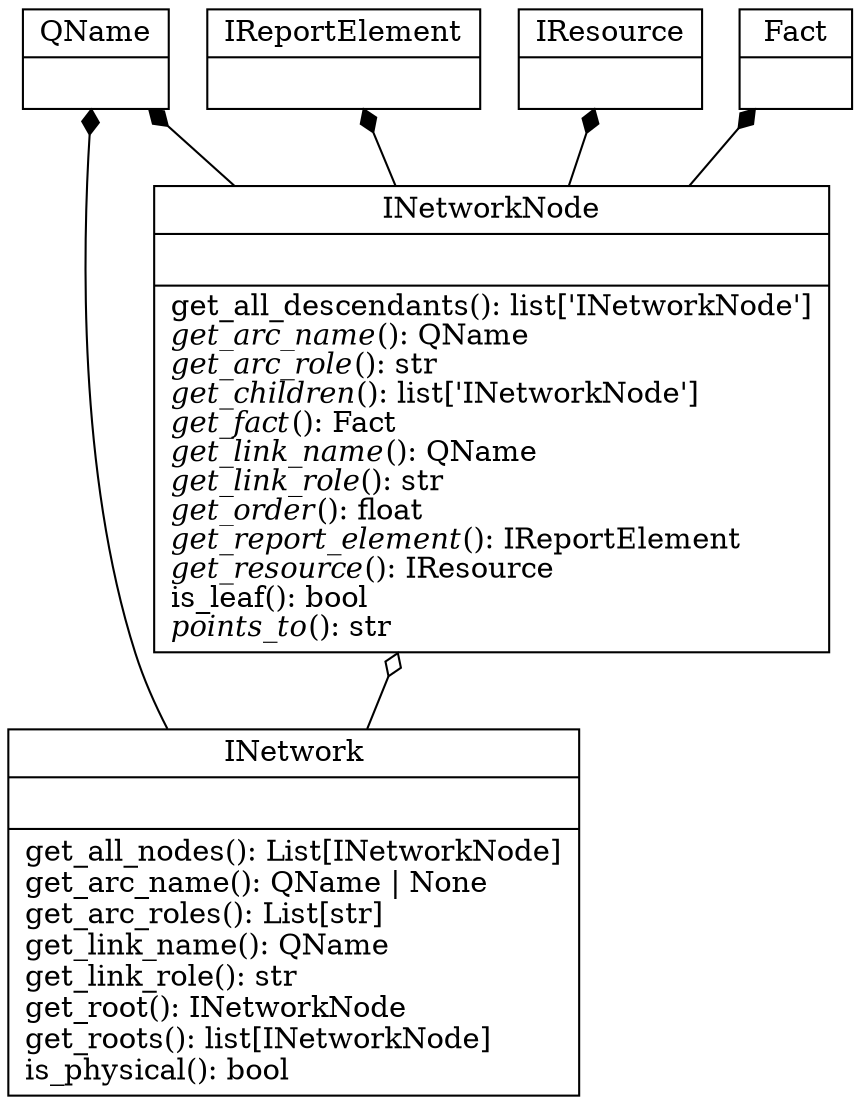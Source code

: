 digraph "classes_brel_networks" {
rankdir=BT
charset="utf-8"

# create uml boxes for the INetworkNode and INetwork interfaces
"brel.networks.i_network.INetwork" [color="black", fontcolor="black", label=<{INetwork|<br ALIGN="LEFT"/>|get_all_nodes(): List[INetworkNode]<br ALIGN="LEFT"/>get_arc_name(): QName \| None<br ALIGN="LEFT"/>get_arc_roles(): List[str]<br ALIGN="LEFT"/>get_link_name(): QName<br ALIGN="LEFT"/>get_link_role(): str<br ALIGN="LEFT"/>get_root(): INetworkNode<br ALIGN="LEFT"/>get_roots(): list[INetworkNode]<br ALIGN="LEFT"/>is_physical(): bool<br ALIGN="LEFT"/>}>, shape="record", style="solid"];
"brel.networks.i_network_node.INetworkNode" [color="black", fontcolor="black", label=<{INetworkNode|<br ALIGN="LEFT"/>|get_all_descendants(): list['INetworkNode']<br ALIGN="LEFT"/><I>get_arc_name</I>(): QName<br ALIGN="LEFT"/><I>get_arc_role</I>(): str<br ALIGN="LEFT"/><I>get_children</I>(): list['INetworkNode']<br ALIGN="LEFT"/><I>get_fact</I>(): Fact<br ALIGN="LEFT"/><I>get_link_name</I>(): QName<br ALIGN="LEFT"/><I>get_link_role</I>(): str<br ALIGN="LEFT"/><I>get_order</I>(): float<br ALIGN="LEFT"/><I>get_report_element</I>(): IReportElement<br ALIGN="LEFT"/><I>get_resource</I>(): IResource<br ALIGN="LEFT"/>is_leaf(): bool<br ALIGN="LEFT"/><I>points_to</I>(): str<br ALIGN="LEFT"/>}>, shape="record", style="solid"];

# create abstractions for QName, IReportElement, IResource, and Fact
"brel.qname.QName" [color="black", fontcolor="black", label=<{QName|<br ALIGN="LEFT"/>}>, shape="record", style="solid"];
"brel.reports.i_report_element.IReportElement" [color="black", fontcolor="black", label=<{IReportElement|<br ALIGN="LEFT"/>}>, shape="record", style="solid"];
"brel.resources.i_resource.IResource" [color="black", fontcolor="black", label=<{IResource|<br ALIGN="LEFT"/>}>, shape="record", style="solid"];
"brel.facts.fact.Fact" [color="black", fontcolor="black", label=<{Fact|<br ALIGN="LEFT"/>}>, shape="record", style="solid"];

# Add the inheritance relationships
# the INetworkNode INetwork relationship is aggregation -> empty diamond
# the other relationships are composition -> filled diamond
"brel.networks.i_network.INetwork" -> "brel.networks.i_network_node.INetworkNode" [arrowhead="odiamond", arrowtail="none"]; 
"brel.networks.i_network.INetwork" -> "brel.qname.QName" [arrowhead="diamond", arrowtail="none"];
"brel.networks.i_network_node.INetworkNode" -> "brel.qname.QName" [arrowhead="diamond", arrowtail="none"];
"brel.networks.i_network_node.INetworkNode" -> "brel.reports.i_report_element.IReportElement" [arrowhead="diamond", arrowtail="none"];
"brel.networks.i_network_node.INetworkNode" -> "brel.resources.i_resource.IResource" [arrowhead="diamond", arrowtail="none"];
"brel.networks.i_network_node.INetworkNode" -> "brel.facts.fact.Fact" [arrowhead="diamond", arrowtail="none"];
}
